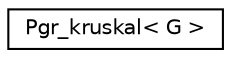 digraph "Graphical Class Hierarchy"
{
  edge [fontname="Helvetica",fontsize="10",labelfontname="Helvetica",labelfontsize="10"];
  node [fontname="Helvetica",fontsize="10",shape=record];
  rankdir="LR";
  Node1 [label="Pgr_kruskal\< G \>",height=0.2,width=0.4,color="black", fillcolor="white", style="filled",URL="$classPgr__kruskal.html"];
}
